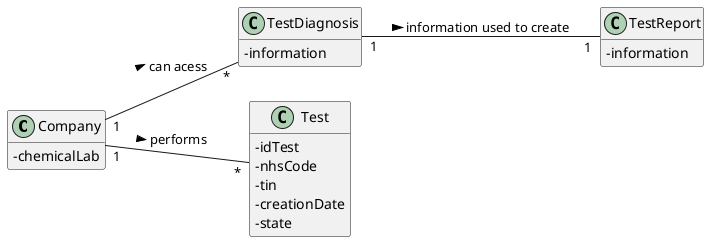 @startuml
hide methods
left to right direction
skinparam classAttributeIconSize 0

class Company{
-chemicalLab
}


class TestDiagnosis {
-information
}

class TestReport{
-information
}

class Test{
-idTest
-nhsCode
-tin
-creationDate
-state
}

Company "1" -- "*" TestDiagnosis : can acess >
Company "1" -- "*" Test : performs >
TestDiagnosis "1" -- "1" TestReport : information used to create >
@enduml